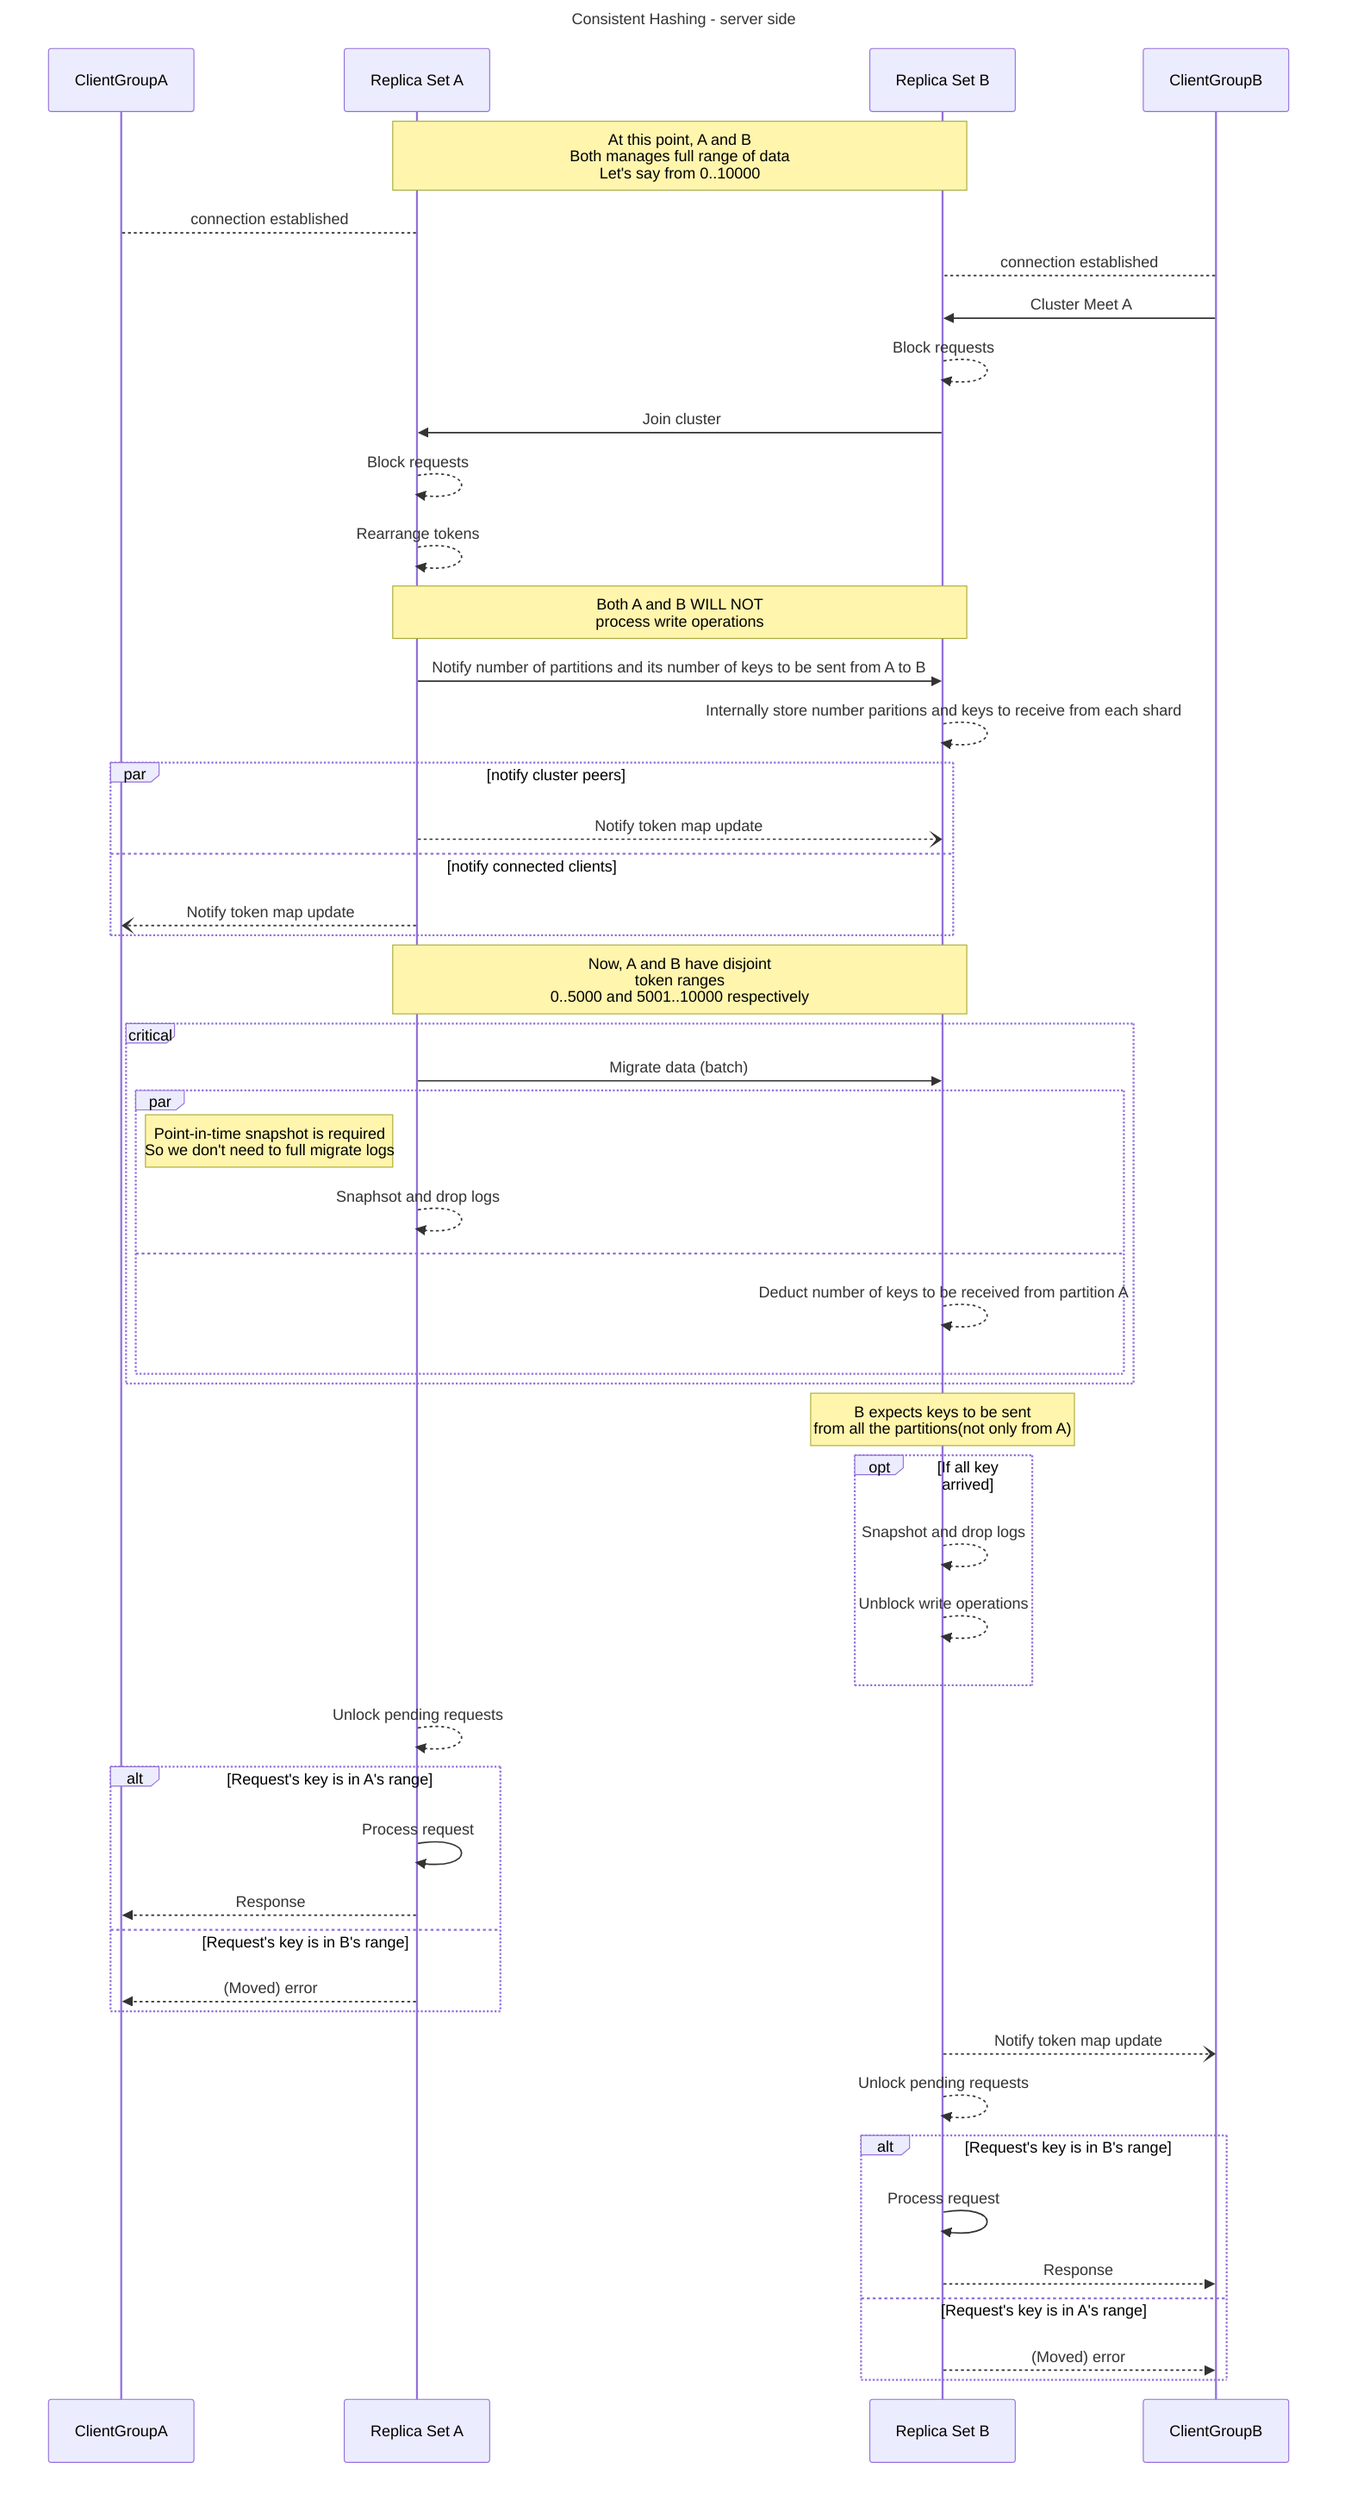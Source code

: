 ---
title: Consistent Hashing - server side
---
sequenceDiagram
    participant C1 as ClientGroupA
    
    participant A as Replica Set A
    participant B as Replica Set B
    
    participant C2 as ClientGroupB


    Note over A,B : At this point, A and B<br>Both manages full range of data<br>Let's say from 0..10000
    
    C1 --> A: connection established
    C2 --> B: connection established

    C2 ->> B: Cluster Meet A

    B -->> B : Block requests
    B ->> A : Join cluster
    A -->> A: Block requests
    A -->> A: Rearrange tokens

    note over A,B : Both A and B WILL NOT<br>process write operations

    A ->> B : Notify number of partitions and its number of keys to be sent from A to B
    B -->> B : Internally store number paritions and keys to receive from each shard  



    
    par notify cluster peers
    A --) B : Notify token map update
    and notify connected clients
    A --) C1 : Notify token map update
    end

    Note over A,B: Now, A and B have disjoint<br>token ranges<br>0..5000 and 5001..10000 respectively

    critical 
        A ->> B: Migrate data (batch)

        par
            Note left of A: Point-in-time snapshot is required<br>So we don't need to full migrate logs
            A -->> A: Snaphsot and drop logs
        and 
            B -->> B: Deduct number of keys to be received from partition A
        end
    end


    Note over B : B expects keys to be sent<br>from all the partitions(not only from A)
    
    opt If all key arrived
        B -->> B: Snapshot and drop logs
        B -->> B: Unblock write operations
    end

    A -->> A: Unlock pending requests
    alt Request's key is in A's range
        A ->> A: Process request
        A -->> C1: Response
    else Request's key is in B's range
        A -->> C1: (Moved) error
    end




    B --) C2 : Notify token map update
    B -->> B: Unlock pending requests

    alt Request's key is in B's range
        B ->> B: Process request
        B -->> C2: Response
    else Request's key is in A's range
        B -->> C2: (Moved) error
    end